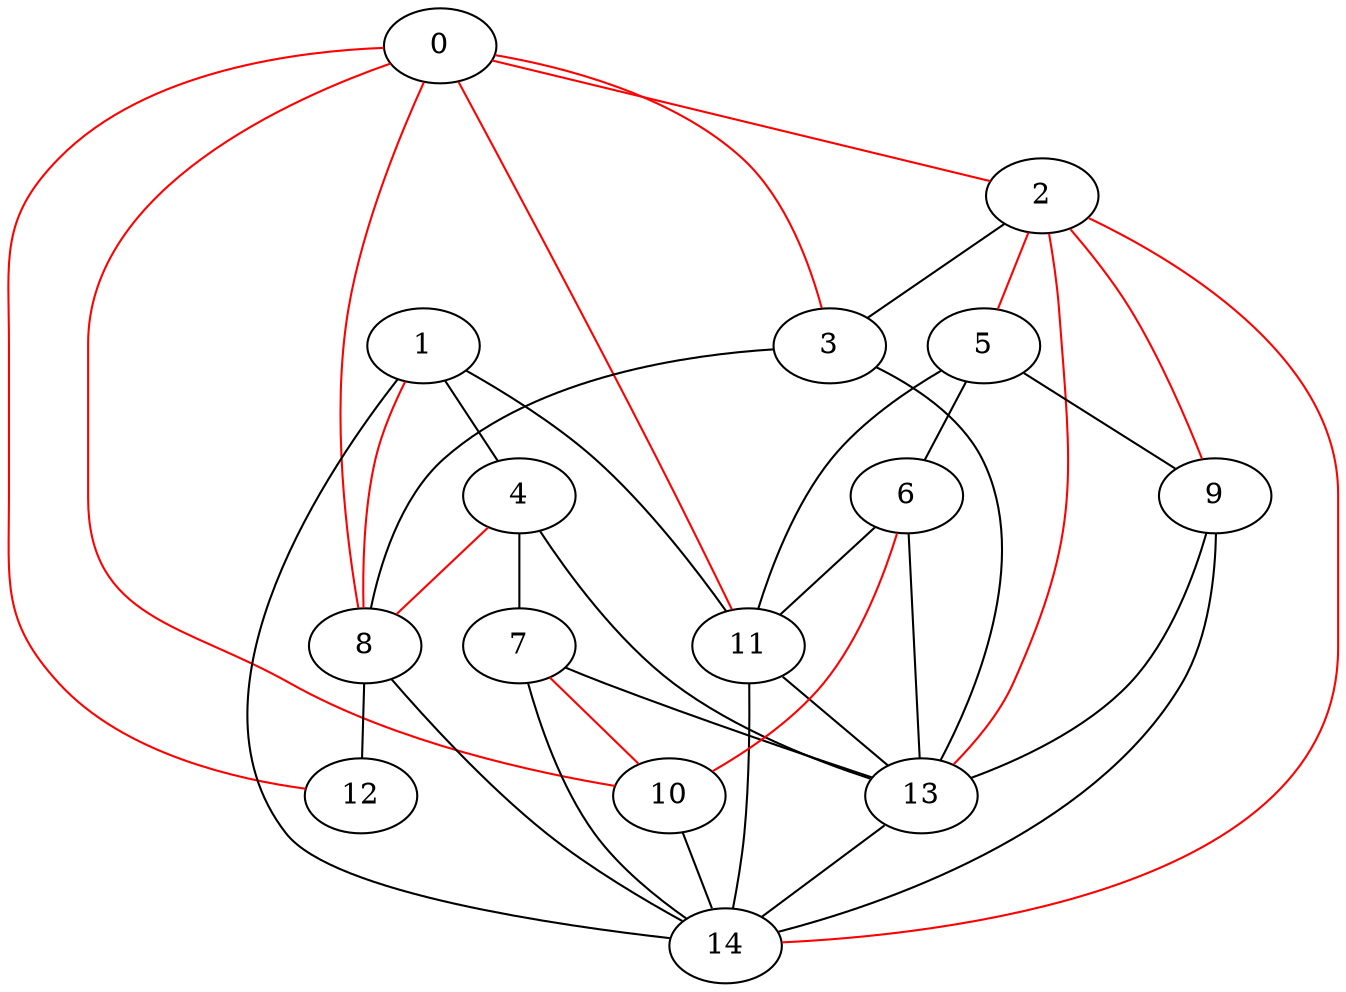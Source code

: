 graph Egraph_1{
	0 -- 2 [color = red] ;
	0 -- 3 [color = red] ;
	0 -- 8 [color = red] ;
	0 -- 10 [color = red] ;
	0 -- 11 [color = red] ;
	0 -- 12 [color = red] ;
	1 -- 4 ;
	1 -- 8 [color = red] ;
	1 -- 11 ;
	1 -- 14 ;
	2 -- 3 ;
	2 -- 5 [color = red] ;
	2 -- 9 [color = red] ;
	2 -- 13 [color = red] ;
	2 -- 14 [color = red] ;
	3 -- 8 ;
	3 -- 13 ;
	4 -- 7 ;
	4 -- 8 [color = red] ;
	4 -- 13 ;
	5 -- 6 ;
	5 -- 9 ;
	5 -- 11 ;
	6 -- 10 [color = red] ;
	6 -- 11 ;
	6 -- 13 ;
	7 -- 10 [color = red] ;
	7 -- 13 ;
	7 -- 14 ;
	8 -- 12 ;
	8 -- 14 ;
	9 -- 13 ;
	9 -- 14 ;
	10 -- 14 ;
	11 -- 13 ;
	11 -- 14 ;
	12 ;
	13 -- 14 ;
	14 ;
}